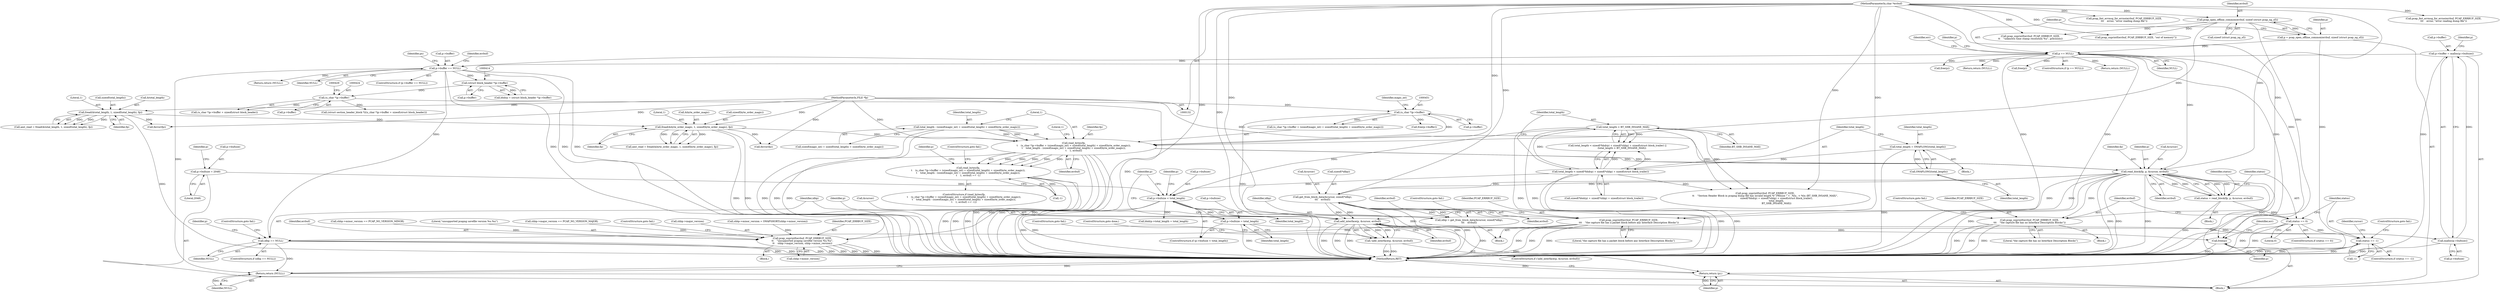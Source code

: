 digraph "0_libpcap_87d6bef033062f969e70fa40c43dfd945d5a20ab@API" {
"1000447" [label="(Call,read_bytes(fp,\n\t    (u_char *)p->buffer + (sizeof(magic_int) + sizeof(total_length) + sizeof(byte_order_magic)),\n\t    total_length - (sizeof(magic_int) + sizeof(total_length) + sizeof(byte_order_magic)),\n\t    1, errbuf))"];
"1000205" [label="(Call,fread(&byte_order_magic, 1, sizeof(byte_order_magic), fp))"];
"1000173" [label="(Call,fread(&total_length, 1, sizeof(total_length), fp))"];
"1000134" [label="(MethodParameterIn,FILE *fp)"];
"1000450" [label="(Call,(u_char *)p->buffer)"];
"1000423" [label="(Call,(u_char *)p->buffer)"];
"1000413" [label="(Call,(struct block_header *)p->buffer)"];
"1000388" [label="(Call,p->buffer == NULL)"];
"1000379" [label="(Call,p->buffer = malloc(p->bufsize))"];
"1000383" [label="(Call,malloc(p->bufsize))"];
"1000374" [label="(Call,p->bufsize = total_length)"];
"1000369" [label="(Call,p->bufsize < total_length)"];
"1000363" [label="(Call,p->bufsize = 2048)"];
"1000272" [label="(Call,total_length > BT_SHB_INSANE_MAX)"];
"1000260" [label="(Call,total_length < sizeof(*bhdrp) + sizeof(*shbp) + sizeof(struct block_trailer))"];
"1000254" [label="(Call,total_length = SWAPLONG(total_length))"];
"1000256" [label="(Call,SWAPLONG(total_length))"];
"1000305" [label="(Call,p == NULL)"];
"1000298" [label="(Call,p = pcap_open_offline_common(errbuf, sizeof (struct pcap_ng_sf)))"];
"1000300" [label="(Call,pcap_open_offline_common(errbuf, sizeof (struct pcap_ng_sf)))"];
"1000136" [label="(MethodParameterIn,char *errbuf)"];
"1000463" [label="(Call,total_length - (sizeof(magic_int) + sizeof(total_length) + sizeof(byte_order_magic)))"];
"1000446" [label="(Call,read_bytes(fp,\n\t    (u_char *)p->buffer + (sizeof(magic_int) + sizeof(total_length) + sizeof(byte_order_magic)),\n\t    total_length - (sizeof(magic_int) + sizeof(total_length) + sizeof(byte_order_magic)),\n\t    1, errbuf) == -1)"];
"1000513" [label="(Call,pcap_snprintf(errbuf, PCAP_ERRBUF_SIZE,\n\t\t    \"unsupported pcapng savefile version %u.%u\",\n\t\t    shbp->major_version, shbp->minor_version))"];
"1000549" [label="(Call,read_block(fp, p, &cursor, errbuf))"];
"1000547" [label="(Call,status = read_block(fp, p, &cursor, errbuf))"];
"1000556" [label="(Call,status == 0)"];
"1000566" [label="(Call,status == -1)"];
"1000560" [label="(Call,pcap_snprintf(errbuf, PCAP_ERRBUF_SIZE,\n\t\t\t    \"the capture file has no Interface Description Blocks\"))"];
"1000579" [label="(Call,get_from_block_data(&cursor, sizeof(*idbp),\n\t\t\t    errbuf))"];
"1000577" [label="(Call,idbp = get_from_block_data(&cursor, sizeof(*idbp),\n\t\t\t    errbuf))"];
"1000587" [label="(Call,idbp == NULL)"];
"1000707" [label="(Return,return (NULL);)"];
"1000614" [label="(Call,add_interface(p, &cursor, errbuf))"];
"1000613" [label="(Call,!add_interface(p, &cursor, errbuf))"];
"1000690" [label="(Return,return (p);)"];
"1000701" [label="(Call,free(p))"];
"1000624" [label="(Call,pcap_snprintf(errbuf, PCAP_ERRBUF_SIZE,\n\t\t\t    \"the capture file has a packet block before any Interface Description Blocks\"))"];
"1000557" [label="(Identifier,status)"];
"1000171" [label="(Call,amt_read = fread(&total_length, 1, sizeof(total_length), fp))"];
"1000547" [label="(Call,status = read_block(fp, p, &cursor, errbuf))"];
"1000375" [label="(Call,p->bufsize)"];
"1000585" [label="(Identifier,errbuf)"];
"1000620" [label="(ControlStructure,goto done;)"];
"1000299" [label="(Identifier,p)"];
"1000239" [label="(Block,)"];
"1000615" [label="(Identifier,p)"];
"1000423" [label="(Call,(u_char *)p->buffer)"];
"1000311" [label="(Identifier,err)"];
"1000691" [label="(Identifier,p)"];
"1000448" [label="(Identifier,fp)"];
"1000568" [label="(Call,-1)"];
"1000465" [label="(Call,sizeof(magic_int) + sizeof(total_length) + sizeof(byte_order_magic))"];
"1000464" [label="(Identifier,total_length)"];
"1000371" [label="(Identifier,p)"];
"1000415" [label="(Call,p->buffer)"];
"1000260" [label="(Call,total_length < sizeof(*bhdrp) + sizeof(*shbp) + sizeof(struct block_trailer))"];
"1000548" [label="(Identifier,status)"];
"1000618" [label="(Identifier,errbuf)"];
"1000404" [label="(Return,return (NULL);)"];
"1000624" [label="(Call,pcap_snprintf(errbuf, PCAP_ERRBUF_SIZE,\n\t\t\t    \"the capture file has a packet block before any Interface Description Blocks\"))"];
"1000176" [label="(Literal,1)"];
"1000435" [label="(Call,bhdrp->total_length = total_length)"];
"1000513" [label="(Call,pcap_snprintf(errbuf, PCAP_ERRBUF_SIZE,\n\t\t    \"unsupported pcapng savefile version %u.%u\",\n\t\t    shbp->major_version, shbp->minor_version))"];
"1000616" [label="(Call,&cursor)"];
"1000138" [label="(Block,)"];
"1000593" [label="(Identifier,p)"];
"1000395" [label="(Identifier,errbuf)"];
"1000300" [label="(Call,pcap_open_offline_common(errbuf, sizeof (struct pcap_ng_sf)))"];
"1000628" [label="(ControlStructure,goto fail;)"];
"1000626" [label="(Identifier,PCAP_ERRBUF_SIZE)"];
"1000373" [label="(Identifier,total_length)"];
"1000305" [label="(Call,p == NULL)"];
"1000187" [label="(Call,ferror(fp))"];
"1000463" [label="(Call,total_length - (sizeof(magic_int) + sizeof(total_length) + sizeof(byte_order_magic)))"];
"1000394" [label="(Call,pcap_snprintf(errbuf, PCAP_ERRBUF_SIZE, \"out of memory\"))"];
"1000307" [label="(Identifier,NULL)"];
"1000558" [label="(Literal,0)"];
"1000523" [label="(ControlStructure,goto fail;)"];
"1000134" [label="(MethodParameterIn,FILE *fp)"];
"1000554" [label="(Identifier,errbuf)"];
"1000566" [label="(Call,status == -1)"];
"1000302" [label="(Call,sizeof (struct pcap_ng_sf))"];
"1000211" [label="(Identifier,fp)"];
"1000573" [label="(Identifier,cursor)"];
"1000570" [label="(ControlStructure,goto fail;)"];
"1000343" [label="(Call,pcap_snprintf(errbuf, PCAP_ERRBUF_SIZE,\n\t\t    \"unknown time stamp resolution %u\", precision))"];
"1000255" [label="(Identifier,total_length)"];
"1000449" [label="(Call,(u_char *)p->buffer + (sizeof(magic_int) + sizeof(total_length) + sizeof(byte_order_magic)))"];
"1000398" [label="(Call,free(p))"];
"1000707" [label="(Return,return (NULL);)"];
"1000452" [label="(Call,p->buffer)"];
"1000565" [label="(ControlStructure,if (status == -1))"];
"1000206" [label="(Call,&byte_order_magic)"];
"1000177" [label="(Call,sizeof(total_length))"];
"1000701" [label="(Call,free(p))"];
"1000614" [label="(Call,add_interface(p, &cursor, errbuf))"];
"1000705" [label="(Identifier,err)"];
"1000425" [label="(Call,p->buffer)"];
"1000272" [label="(Call,total_length > BT_SHB_INSANE_MAX)"];
"1000209" [label="(Call,sizeof(byte_order_magic))"];
"1000445" [label="(ControlStructure,if (read_bytes(fp,\n\t    (u_char *)p->buffer + (sizeof(magic_int) + sizeof(total_length) + sizeof(byte_order_magic)),\n\t    total_length - (sizeof(magic_int) + sizeof(total_length) + sizeof(byte_order_magic)),\n\t    1, errbuf) == -1))"];
"1000313" [label="(Return,return (NULL);)"];
"1000384" [label="(Call,p->bufsize)"];
"1000392" [label="(Identifier,NULL)"];
"1000413" [label="(Call,(struct block_header *)p->buffer)"];
"1000517" [label="(Call,shbp->major_version)"];
"1000383" [label="(Call,malloc(p->bufsize))"];
"1000369" [label="(Call,p->bufsize < total_length)"];
"1000702" [label="(Identifier,p)"];
"1000348" [label="(Call,free(p))"];
"1000589" [label="(Identifier,NULL)"];
"1000378" [label="(Identifier,total_length)"];
"1000491" [label="(Call,shbp->minor_version = SWAPSHORT(shbp->minor_version))"];
"1000480" [label="(Identifier,p)"];
"1000420" [label="(Call,(struct section_header_block *)((u_char *)p->buffer + sizeof(struct block_header)))"];
"1000546" [label="(Block,)"];
"1000613" [label="(Call,!add_interface(p, &cursor, errbuf))"];
"1000476" [label="(Literal,1)"];
"1000586" [label="(ControlStructure,if (idbp == NULL))"];
"1000627" [label="(Literal,\"the capture file has a packet block before any Interface Description Blocks\")"];
"1000376" [label="(Identifier,p)"];
"1000555" [label="(ControlStructure,if (status == 0))"];
"1000515" [label="(Identifier,PCAP_ERRBUF_SIZE)"];
"1000370" [label="(Call,p->bufsize)"];
"1000564" [label="(ControlStructure,goto fail;)"];
"1000381" [label="(Identifier,p)"];
"1000587" [label="(Call,idbp == NULL)"];
"1000261" [label="(Identifier,total_length)"];
"1000174" [label="(Call,&total_length)"];
"1000254" [label="(Call,total_length = SWAPLONG(total_length))"];
"1000619" [label="(ControlStructure,goto fail;)"];
"1000552" [label="(Call,&cursor)"];
"1000550" [label="(Identifier,fp)"];
"1000561" [label="(Identifier,errbuf)"];
"1000179" [label="(Identifier,fp)"];
"1000379" [label="(Call,p->buffer = malloc(p->bufsize))"];
"1000203" [label="(Call,amt_read = fread(&byte_order_magic, 1, sizeof(byte_order_magic), fp))"];
"1000273" [label="(Identifier,total_length)"];
"1000257" [label="(Identifier,total_length)"];
"1000367" [label="(Literal,2048)"];
"1000514" [label="(Identifier,errbuf)"];
"1000205" [label="(Call,fread(&byte_order_magic, 1, sizeof(byte_order_magic), fp))"];
"1000173" [label="(Call,fread(&total_length, 1, sizeof(total_length), fp))"];
"1000276" [label="(Call,pcap_snprintf(errbuf, PCAP_ERRBUF_SIZE,\n\t\t    \"Section Header Block in pcapng dump file has invalid length %\" PRIsize \" < _%lu_ < %lu (BT_SHB_INSANE_MAX)\",\n                              sizeof(*bhdrp) + sizeof(*shbp) + sizeof(struct block_trailer),\n                              total_length,\n                              BT_SHB_INSANE_MAX))"];
"1000575" [label="(Block,)"];
"1000317" [label="(Identifier,p)"];
"1000473" [label="(Literal,1)"];
"1000368" [label="(ControlStructure,if (p->bufsize < total_length))"];
"1000477" [label="(ControlStructure,goto fail;)"];
"1000580" [label="(Call,&cursor)"];
"1000274" [label="(Identifier,BT_SHB_INSANE_MAX)"];
"1000475" [label="(Call,-1)"];
"1000507" [label="(Call,shbp->minor_version == PCAP_NG_VERSION_MINOR)"];
"1000582" [label="(Call,sizeof(*idbp))"];
"1000457" [label="(Identifier,magic_int)"];
"1000549" [label="(Call,read_block(fp, p, &cursor, errbuf))"];
"1000520" [label="(Call,shbp->minor_version)"];
"1000512" [label="(Block,)"];
"1000298" [label="(Call,p = pcap_open_offline_common(errbuf, sizeof (struct pcap_ng_sf)))"];
"1000422" [label="(Call,(u_char *)p->buffer + sizeof(struct block_header))"];
"1000516" [label="(Literal,\"unsupported pcapng savefile version %u.%u\")"];
"1000259" [label="(Call,total_length < sizeof(*bhdrp) + sizeof(*shbp) + sizeof(struct block_trailer) ||\n            (total_length > BT_SHB_INSANE_MAX))"];
"1000388" [label="(Call,p->buffer == NULL)"];
"1000559" [label="(Block,)"];
"1000563" [label="(Literal,\"the capture file has no Interface Description Blocks\")"];
"1000577" [label="(Call,idbp = get_from_block_data(&cursor, sizeof(*idbp),\n\t\t\t    errbuf))"];
"1000304" [label="(ControlStructure,if (p == NULL))"];
"1000408" [label="(Identifier,ps)"];
"1000579" [label="(Call,get_from_block_data(&cursor, sizeof(*idbp),\n\t\t\t    errbuf))"];
"1000625" [label="(Identifier,errbuf)"];
"1000306" [label="(Identifier,p)"];
"1000354" [label="(Return,return (NULL);)"];
"1000708" [label="(Identifier,NULL)"];
"1000219" [label="(Call,ferror(fp))"];
"1000262" [label="(Call,sizeof(*bhdrp) + sizeof(*shbp) + sizeof(struct block_trailer))"];
"1000364" [label="(Call,p->bufsize)"];
"1000709" [label="(MethodReturn,RET)"];
"1000447" [label="(Call,read_bytes(fp,\n\t    (u_char *)p->buffer + (sizeof(magic_int) + sizeof(total_length) + sizeof(byte_order_magic)),\n\t    total_length - (sizeof(magic_int) + sizeof(total_length) + sizeof(byte_order_magic)),\n\t    1, errbuf))"];
"1000560" [label="(Call,pcap_snprintf(errbuf, PCAP_ERRBUF_SIZE,\n\t\t\t    \"the capture file has no Interface Description Blocks\"))"];
"1000411" [label="(Call,bhdrp = (struct block_header *)p->buffer)"];
"1000578" [label="(Identifier,idbp)"];
"1000612" [label="(ControlStructure,if (!add_interface(p, &cursor, errbuf)))"];
"1000446" [label="(Call,read_bytes(fp,\n\t    (u_char *)p->buffer + (sizeof(magic_int) + sizeof(total_length) + sizeof(byte_order_magic)),\n\t    total_length - (sizeof(magic_int) + sizeof(total_length) + sizeof(byte_order_magic)),\n\t    1, errbuf) == -1)"];
"1000450" [label="(Call,(u_char *)p->buffer)"];
"1000567" [label="(Identifier,status)"];
"1000363" [label="(Call,p->bufsize = 2048)"];
"1000551" [label="(Identifier,p)"];
"1000474" [label="(Identifier,errbuf)"];
"1000690" [label="(Return,return (p);)"];
"1000387" [label="(ControlStructure,if (p->buffer == NULL))"];
"1000222" [label="(Call,pcap_fmt_errmsg_for_errno(errbuf, PCAP_ERRBUF_SIZE,\n\t\t\t    errno, \"error reading dump file\"))"];
"1000562" [label="(Identifier,PCAP_ERRBUF_SIZE)"];
"1000380" [label="(Call,p->buffer)"];
"1000556" [label="(Call,status == 0)"];
"1000590" [label="(ControlStructure,goto fail;)"];
"1000136" [label="(MethodParameterIn,char *errbuf)"];
"1000389" [label="(Call,p->buffer)"];
"1000390" [label="(Identifier,p)"];
"1000208" [label="(Literal,1)"];
"1000256" [label="(Call,SWAPLONG(total_length))"];
"1000374" [label="(Call,p->bufsize = total_length)"];
"1000301" [label="(Identifier,errbuf)"];
"1000588" [label="(Identifier,idbp)"];
"1000190" [label="(Call,pcap_fmt_errmsg_for_errno(errbuf, PCAP_ERRBUF_SIZE,\n\t\t\t    errno, \"error reading dump file\"))"];
"1000502" [label="(Call,shbp->major_version == PCAP_NG_VERSION_MAJOR)"];
"1000697" [label="(Call,free(p->buffer))"];
"1000447" -> "1000446"  [label="AST: "];
"1000447" -> "1000474"  [label="CFG: "];
"1000448" -> "1000447"  [label="AST: "];
"1000449" -> "1000447"  [label="AST: "];
"1000463" -> "1000447"  [label="AST: "];
"1000473" -> "1000447"  [label="AST: "];
"1000474" -> "1000447"  [label="AST: "];
"1000476" -> "1000447"  [label="CFG: "];
"1000447" -> "1000709"  [label="DDG: "];
"1000447" -> "1000709"  [label="DDG: "];
"1000447" -> "1000709"  [label="DDG: "];
"1000447" -> "1000709"  [label="DDG: "];
"1000447" -> "1000446"  [label="DDG: "];
"1000447" -> "1000446"  [label="DDG: "];
"1000447" -> "1000446"  [label="DDG: "];
"1000447" -> "1000446"  [label="DDG: "];
"1000447" -> "1000446"  [label="DDG: "];
"1000205" -> "1000447"  [label="DDG: "];
"1000134" -> "1000447"  [label="DDG: "];
"1000450" -> "1000447"  [label="DDG: "];
"1000463" -> "1000447"  [label="DDG: "];
"1000463" -> "1000447"  [label="DDG: "];
"1000300" -> "1000447"  [label="DDG: "];
"1000136" -> "1000447"  [label="DDG: "];
"1000447" -> "1000513"  [label="DDG: "];
"1000447" -> "1000549"  [label="DDG: "];
"1000447" -> "1000549"  [label="DDG: "];
"1000205" -> "1000203"  [label="AST: "];
"1000205" -> "1000211"  [label="CFG: "];
"1000206" -> "1000205"  [label="AST: "];
"1000208" -> "1000205"  [label="AST: "];
"1000209" -> "1000205"  [label="AST: "];
"1000211" -> "1000205"  [label="AST: "];
"1000203" -> "1000205"  [label="CFG: "];
"1000205" -> "1000709"  [label="DDG: "];
"1000205" -> "1000709"  [label="DDG: "];
"1000205" -> "1000203"  [label="DDG: "];
"1000205" -> "1000203"  [label="DDG: "];
"1000205" -> "1000203"  [label="DDG: "];
"1000173" -> "1000205"  [label="DDG: "];
"1000134" -> "1000205"  [label="DDG: "];
"1000205" -> "1000219"  [label="DDG: "];
"1000173" -> "1000171"  [label="AST: "];
"1000173" -> "1000179"  [label="CFG: "];
"1000174" -> "1000173"  [label="AST: "];
"1000176" -> "1000173"  [label="AST: "];
"1000177" -> "1000173"  [label="AST: "];
"1000179" -> "1000173"  [label="AST: "];
"1000171" -> "1000173"  [label="CFG: "];
"1000173" -> "1000709"  [label="DDG: "];
"1000173" -> "1000171"  [label="DDG: "];
"1000173" -> "1000171"  [label="DDG: "];
"1000173" -> "1000171"  [label="DDG: "];
"1000134" -> "1000173"  [label="DDG: "];
"1000173" -> "1000187"  [label="DDG: "];
"1000134" -> "1000132"  [label="AST: "];
"1000134" -> "1000709"  [label="DDG: "];
"1000134" -> "1000187"  [label="DDG: "];
"1000134" -> "1000219"  [label="DDG: "];
"1000134" -> "1000549"  [label="DDG: "];
"1000450" -> "1000449"  [label="AST: "];
"1000450" -> "1000452"  [label="CFG: "];
"1000451" -> "1000450"  [label="AST: "];
"1000452" -> "1000450"  [label="AST: "];
"1000457" -> "1000450"  [label="CFG: "];
"1000450" -> "1000709"  [label="DDG: "];
"1000450" -> "1000449"  [label="DDG: "];
"1000423" -> "1000450"  [label="DDG: "];
"1000450" -> "1000697"  [label="DDG: "];
"1000423" -> "1000422"  [label="AST: "];
"1000423" -> "1000425"  [label="CFG: "];
"1000424" -> "1000423"  [label="AST: "];
"1000425" -> "1000423"  [label="AST: "];
"1000429" -> "1000423"  [label="CFG: "];
"1000423" -> "1000420"  [label="DDG: "];
"1000423" -> "1000422"  [label="DDG: "];
"1000413" -> "1000423"  [label="DDG: "];
"1000413" -> "1000411"  [label="AST: "];
"1000413" -> "1000415"  [label="CFG: "];
"1000414" -> "1000413"  [label="AST: "];
"1000415" -> "1000413"  [label="AST: "];
"1000411" -> "1000413"  [label="CFG: "];
"1000413" -> "1000411"  [label="DDG: "];
"1000388" -> "1000413"  [label="DDG: "];
"1000388" -> "1000387"  [label="AST: "];
"1000388" -> "1000392"  [label="CFG: "];
"1000389" -> "1000388"  [label="AST: "];
"1000392" -> "1000388"  [label="AST: "];
"1000395" -> "1000388"  [label="CFG: "];
"1000408" -> "1000388"  [label="CFG: "];
"1000388" -> "1000709"  [label="DDG: "];
"1000388" -> "1000709"  [label="DDG: "];
"1000388" -> "1000709"  [label="DDG: "];
"1000379" -> "1000388"  [label="DDG: "];
"1000305" -> "1000388"  [label="DDG: "];
"1000388" -> "1000404"  [label="DDG: "];
"1000388" -> "1000587"  [label="DDG: "];
"1000388" -> "1000707"  [label="DDG: "];
"1000379" -> "1000138"  [label="AST: "];
"1000379" -> "1000383"  [label="CFG: "];
"1000380" -> "1000379"  [label="AST: "];
"1000383" -> "1000379"  [label="AST: "];
"1000390" -> "1000379"  [label="CFG: "];
"1000379" -> "1000709"  [label="DDG: "];
"1000383" -> "1000379"  [label="DDG: "];
"1000383" -> "1000384"  [label="CFG: "];
"1000384" -> "1000383"  [label="AST: "];
"1000383" -> "1000709"  [label="DDG: "];
"1000374" -> "1000383"  [label="DDG: "];
"1000369" -> "1000383"  [label="DDG: "];
"1000374" -> "1000368"  [label="AST: "];
"1000374" -> "1000378"  [label="CFG: "];
"1000375" -> "1000374"  [label="AST: "];
"1000378" -> "1000374"  [label="AST: "];
"1000381" -> "1000374"  [label="CFG: "];
"1000374" -> "1000709"  [label="DDG: "];
"1000369" -> "1000374"  [label="DDG: "];
"1000369" -> "1000368"  [label="AST: "];
"1000369" -> "1000373"  [label="CFG: "];
"1000370" -> "1000369"  [label="AST: "];
"1000373" -> "1000369"  [label="AST: "];
"1000376" -> "1000369"  [label="CFG: "];
"1000381" -> "1000369"  [label="CFG: "];
"1000369" -> "1000709"  [label="DDG: "];
"1000369" -> "1000709"  [label="DDG: "];
"1000363" -> "1000369"  [label="DDG: "];
"1000272" -> "1000369"  [label="DDG: "];
"1000260" -> "1000369"  [label="DDG: "];
"1000369" -> "1000435"  [label="DDG: "];
"1000363" -> "1000138"  [label="AST: "];
"1000363" -> "1000367"  [label="CFG: "];
"1000364" -> "1000363"  [label="AST: "];
"1000367" -> "1000363"  [label="AST: "];
"1000371" -> "1000363"  [label="CFG: "];
"1000272" -> "1000259"  [label="AST: "];
"1000272" -> "1000274"  [label="CFG: "];
"1000273" -> "1000272"  [label="AST: "];
"1000274" -> "1000272"  [label="AST: "];
"1000259" -> "1000272"  [label="CFG: "];
"1000272" -> "1000709"  [label="DDG: "];
"1000272" -> "1000709"  [label="DDG: "];
"1000272" -> "1000259"  [label="DDG: "];
"1000272" -> "1000259"  [label="DDG: "];
"1000260" -> "1000272"  [label="DDG: "];
"1000272" -> "1000276"  [label="DDG: "];
"1000272" -> "1000276"  [label="DDG: "];
"1000260" -> "1000259"  [label="AST: "];
"1000260" -> "1000262"  [label="CFG: "];
"1000261" -> "1000260"  [label="AST: "];
"1000262" -> "1000260"  [label="AST: "];
"1000273" -> "1000260"  [label="CFG: "];
"1000259" -> "1000260"  [label="CFG: "];
"1000260" -> "1000709"  [label="DDG: "];
"1000260" -> "1000709"  [label="DDG: "];
"1000260" -> "1000259"  [label="DDG: "];
"1000260" -> "1000259"  [label="DDG: "];
"1000254" -> "1000260"  [label="DDG: "];
"1000260" -> "1000276"  [label="DDG: "];
"1000254" -> "1000239"  [label="AST: "];
"1000254" -> "1000256"  [label="CFG: "];
"1000255" -> "1000254"  [label="AST: "];
"1000256" -> "1000254"  [label="AST: "];
"1000261" -> "1000254"  [label="CFG: "];
"1000254" -> "1000709"  [label="DDG: "];
"1000256" -> "1000254"  [label="DDG: "];
"1000256" -> "1000257"  [label="CFG: "];
"1000257" -> "1000256"  [label="AST: "];
"1000305" -> "1000304"  [label="AST: "];
"1000305" -> "1000307"  [label="CFG: "];
"1000306" -> "1000305"  [label="AST: "];
"1000307" -> "1000305"  [label="AST: "];
"1000311" -> "1000305"  [label="CFG: "];
"1000317" -> "1000305"  [label="CFG: "];
"1000305" -> "1000709"  [label="DDG: "];
"1000305" -> "1000709"  [label="DDG: "];
"1000305" -> "1000709"  [label="DDG: "];
"1000298" -> "1000305"  [label="DDG: "];
"1000305" -> "1000313"  [label="DDG: "];
"1000305" -> "1000348"  [label="DDG: "];
"1000305" -> "1000354"  [label="DDG: "];
"1000305" -> "1000398"  [label="DDG: "];
"1000305" -> "1000549"  [label="DDG: "];
"1000305" -> "1000701"  [label="DDG: "];
"1000298" -> "1000138"  [label="AST: "];
"1000298" -> "1000300"  [label="CFG: "];
"1000299" -> "1000298"  [label="AST: "];
"1000300" -> "1000298"  [label="AST: "];
"1000306" -> "1000298"  [label="CFG: "];
"1000298" -> "1000709"  [label="DDG: "];
"1000300" -> "1000298"  [label="DDG: "];
"1000300" -> "1000302"  [label="CFG: "];
"1000301" -> "1000300"  [label="AST: "];
"1000302" -> "1000300"  [label="AST: "];
"1000300" -> "1000709"  [label="DDG: "];
"1000136" -> "1000300"  [label="DDG: "];
"1000300" -> "1000343"  [label="DDG: "];
"1000300" -> "1000394"  [label="DDG: "];
"1000136" -> "1000132"  [label="AST: "];
"1000136" -> "1000709"  [label="DDG: "];
"1000136" -> "1000190"  [label="DDG: "];
"1000136" -> "1000222"  [label="DDG: "];
"1000136" -> "1000276"  [label="DDG: "];
"1000136" -> "1000343"  [label="DDG: "];
"1000136" -> "1000394"  [label="DDG: "];
"1000136" -> "1000513"  [label="DDG: "];
"1000136" -> "1000549"  [label="DDG: "];
"1000136" -> "1000560"  [label="DDG: "];
"1000136" -> "1000579"  [label="DDG: "];
"1000136" -> "1000614"  [label="DDG: "];
"1000136" -> "1000624"  [label="DDG: "];
"1000463" -> "1000465"  [label="CFG: "];
"1000464" -> "1000463"  [label="AST: "];
"1000465" -> "1000463"  [label="AST: "];
"1000473" -> "1000463"  [label="CFG: "];
"1000463" -> "1000709"  [label="DDG: "];
"1000463" -> "1000709"  [label="DDG: "];
"1000446" -> "1000445"  [label="AST: "];
"1000446" -> "1000475"  [label="CFG: "];
"1000475" -> "1000446"  [label="AST: "];
"1000477" -> "1000446"  [label="CFG: "];
"1000480" -> "1000446"  [label="CFG: "];
"1000446" -> "1000709"  [label="DDG: "];
"1000446" -> "1000709"  [label="DDG: "];
"1000446" -> "1000709"  [label="DDG: "];
"1000475" -> "1000446"  [label="DDG: "];
"1000513" -> "1000512"  [label="AST: "];
"1000513" -> "1000520"  [label="CFG: "];
"1000514" -> "1000513"  [label="AST: "];
"1000515" -> "1000513"  [label="AST: "];
"1000516" -> "1000513"  [label="AST: "];
"1000517" -> "1000513"  [label="AST: "];
"1000520" -> "1000513"  [label="AST: "];
"1000523" -> "1000513"  [label="CFG: "];
"1000513" -> "1000709"  [label="DDG: "];
"1000513" -> "1000709"  [label="DDG: "];
"1000513" -> "1000709"  [label="DDG: "];
"1000513" -> "1000709"  [label="DDG: "];
"1000513" -> "1000709"  [label="DDG: "];
"1000502" -> "1000513"  [label="DDG: "];
"1000491" -> "1000513"  [label="DDG: "];
"1000507" -> "1000513"  [label="DDG: "];
"1000549" -> "1000547"  [label="AST: "];
"1000549" -> "1000554"  [label="CFG: "];
"1000550" -> "1000549"  [label="AST: "];
"1000551" -> "1000549"  [label="AST: "];
"1000552" -> "1000549"  [label="AST: "];
"1000554" -> "1000549"  [label="AST: "];
"1000547" -> "1000549"  [label="CFG: "];
"1000549" -> "1000709"  [label="DDG: "];
"1000549" -> "1000709"  [label="DDG: "];
"1000549" -> "1000709"  [label="DDG: "];
"1000549" -> "1000709"  [label="DDG: "];
"1000549" -> "1000547"  [label="DDG: "];
"1000549" -> "1000547"  [label="DDG: "];
"1000549" -> "1000547"  [label="DDG: "];
"1000549" -> "1000547"  [label="DDG: "];
"1000549" -> "1000560"  [label="DDG: "];
"1000549" -> "1000579"  [label="DDG: "];
"1000549" -> "1000579"  [label="DDG: "];
"1000549" -> "1000614"  [label="DDG: "];
"1000549" -> "1000624"  [label="DDG: "];
"1000549" -> "1000690"  [label="DDG: "];
"1000549" -> "1000701"  [label="DDG: "];
"1000547" -> "1000546"  [label="AST: "];
"1000548" -> "1000547"  [label="AST: "];
"1000557" -> "1000547"  [label="CFG: "];
"1000547" -> "1000709"  [label="DDG: "];
"1000547" -> "1000556"  [label="DDG: "];
"1000556" -> "1000555"  [label="AST: "];
"1000556" -> "1000558"  [label="CFG: "];
"1000557" -> "1000556"  [label="AST: "];
"1000558" -> "1000556"  [label="AST: "];
"1000561" -> "1000556"  [label="CFG: "];
"1000567" -> "1000556"  [label="CFG: "];
"1000556" -> "1000709"  [label="DDG: "];
"1000556" -> "1000709"  [label="DDG: "];
"1000556" -> "1000566"  [label="DDG: "];
"1000566" -> "1000565"  [label="AST: "];
"1000566" -> "1000568"  [label="CFG: "];
"1000567" -> "1000566"  [label="AST: "];
"1000568" -> "1000566"  [label="AST: "];
"1000570" -> "1000566"  [label="CFG: "];
"1000573" -> "1000566"  [label="CFG: "];
"1000566" -> "1000709"  [label="DDG: "];
"1000566" -> "1000709"  [label="DDG: "];
"1000566" -> "1000709"  [label="DDG: "];
"1000568" -> "1000566"  [label="DDG: "];
"1000560" -> "1000559"  [label="AST: "];
"1000560" -> "1000563"  [label="CFG: "];
"1000561" -> "1000560"  [label="AST: "];
"1000562" -> "1000560"  [label="AST: "];
"1000563" -> "1000560"  [label="AST: "];
"1000564" -> "1000560"  [label="CFG: "];
"1000560" -> "1000709"  [label="DDG: "];
"1000560" -> "1000709"  [label="DDG: "];
"1000560" -> "1000709"  [label="DDG: "];
"1000579" -> "1000577"  [label="AST: "];
"1000579" -> "1000585"  [label="CFG: "];
"1000580" -> "1000579"  [label="AST: "];
"1000582" -> "1000579"  [label="AST: "];
"1000585" -> "1000579"  [label="AST: "];
"1000577" -> "1000579"  [label="CFG: "];
"1000579" -> "1000709"  [label="DDG: "];
"1000579" -> "1000709"  [label="DDG: "];
"1000579" -> "1000577"  [label="DDG: "];
"1000579" -> "1000577"  [label="DDG: "];
"1000579" -> "1000614"  [label="DDG: "];
"1000579" -> "1000614"  [label="DDG: "];
"1000577" -> "1000575"  [label="AST: "];
"1000578" -> "1000577"  [label="AST: "];
"1000588" -> "1000577"  [label="CFG: "];
"1000577" -> "1000709"  [label="DDG: "];
"1000577" -> "1000587"  [label="DDG: "];
"1000587" -> "1000586"  [label="AST: "];
"1000587" -> "1000589"  [label="CFG: "];
"1000588" -> "1000587"  [label="AST: "];
"1000589" -> "1000587"  [label="AST: "];
"1000590" -> "1000587"  [label="CFG: "];
"1000593" -> "1000587"  [label="CFG: "];
"1000587" -> "1000709"  [label="DDG: "];
"1000587" -> "1000709"  [label="DDG: "];
"1000587" -> "1000709"  [label="DDG: "];
"1000587" -> "1000707"  [label="DDG: "];
"1000707" -> "1000138"  [label="AST: "];
"1000707" -> "1000708"  [label="CFG: "];
"1000708" -> "1000707"  [label="AST: "];
"1000709" -> "1000707"  [label="CFG: "];
"1000707" -> "1000709"  [label="DDG: "];
"1000708" -> "1000707"  [label="DDG: "];
"1000614" -> "1000613"  [label="AST: "];
"1000614" -> "1000618"  [label="CFG: "];
"1000615" -> "1000614"  [label="AST: "];
"1000616" -> "1000614"  [label="AST: "];
"1000618" -> "1000614"  [label="AST: "];
"1000613" -> "1000614"  [label="CFG: "];
"1000614" -> "1000709"  [label="DDG: "];
"1000614" -> "1000709"  [label="DDG: "];
"1000614" -> "1000709"  [label="DDG: "];
"1000614" -> "1000613"  [label="DDG: "];
"1000614" -> "1000613"  [label="DDG: "];
"1000614" -> "1000613"  [label="DDG: "];
"1000614" -> "1000690"  [label="DDG: "];
"1000614" -> "1000701"  [label="DDG: "];
"1000613" -> "1000612"  [label="AST: "];
"1000619" -> "1000613"  [label="CFG: "];
"1000620" -> "1000613"  [label="CFG: "];
"1000613" -> "1000709"  [label="DDG: "];
"1000613" -> "1000709"  [label="DDG: "];
"1000690" -> "1000138"  [label="AST: "];
"1000690" -> "1000691"  [label="CFG: "];
"1000691" -> "1000690"  [label="AST: "];
"1000709" -> "1000690"  [label="CFG: "];
"1000690" -> "1000709"  [label="DDG: "];
"1000691" -> "1000690"  [label="DDG: "];
"1000701" -> "1000138"  [label="AST: "];
"1000701" -> "1000702"  [label="CFG: "];
"1000702" -> "1000701"  [label="AST: "];
"1000705" -> "1000701"  [label="CFG: "];
"1000701" -> "1000709"  [label="DDG: "];
"1000624" -> "1000575"  [label="AST: "];
"1000624" -> "1000627"  [label="CFG: "];
"1000625" -> "1000624"  [label="AST: "];
"1000626" -> "1000624"  [label="AST: "];
"1000627" -> "1000624"  [label="AST: "];
"1000628" -> "1000624"  [label="CFG: "];
"1000624" -> "1000709"  [label="DDG: "];
"1000624" -> "1000709"  [label="DDG: "];
"1000624" -> "1000709"  [label="DDG: "];
}
